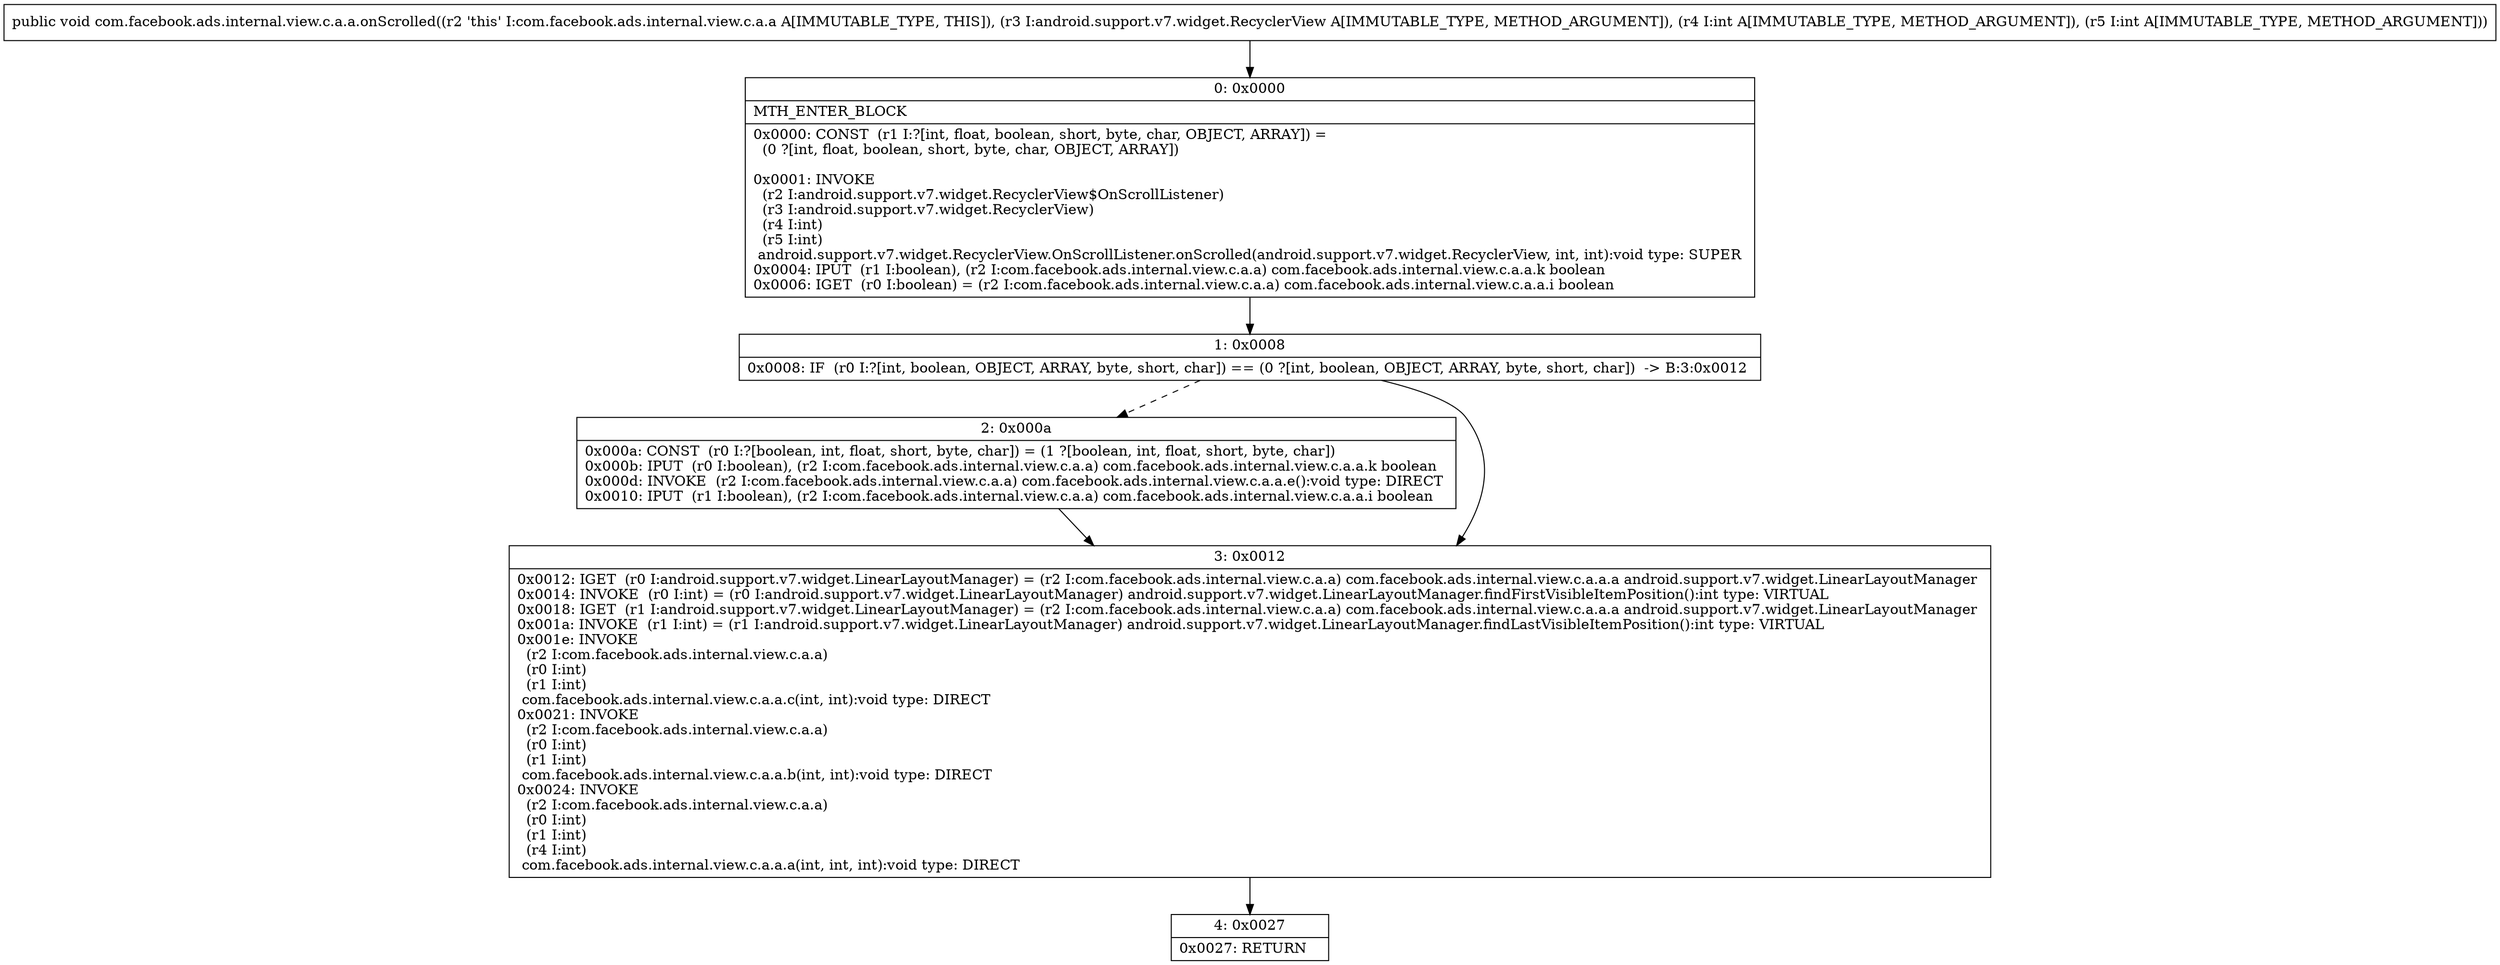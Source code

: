 digraph "CFG forcom.facebook.ads.internal.view.c.a.a.onScrolled(Landroid\/support\/v7\/widget\/RecyclerView;II)V" {
Node_0 [shape=record,label="{0\:\ 0x0000|MTH_ENTER_BLOCK\l|0x0000: CONST  (r1 I:?[int, float, boolean, short, byte, char, OBJECT, ARRAY]) = \l  (0 ?[int, float, boolean, short, byte, char, OBJECT, ARRAY])\l \l0x0001: INVOKE  \l  (r2 I:android.support.v7.widget.RecyclerView$OnScrollListener)\l  (r3 I:android.support.v7.widget.RecyclerView)\l  (r4 I:int)\l  (r5 I:int)\l android.support.v7.widget.RecyclerView.OnScrollListener.onScrolled(android.support.v7.widget.RecyclerView, int, int):void type: SUPER \l0x0004: IPUT  (r1 I:boolean), (r2 I:com.facebook.ads.internal.view.c.a.a) com.facebook.ads.internal.view.c.a.a.k boolean \l0x0006: IGET  (r0 I:boolean) = (r2 I:com.facebook.ads.internal.view.c.a.a) com.facebook.ads.internal.view.c.a.a.i boolean \l}"];
Node_1 [shape=record,label="{1\:\ 0x0008|0x0008: IF  (r0 I:?[int, boolean, OBJECT, ARRAY, byte, short, char]) == (0 ?[int, boolean, OBJECT, ARRAY, byte, short, char])  \-\> B:3:0x0012 \l}"];
Node_2 [shape=record,label="{2\:\ 0x000a|0x000a: CONST  (r0 I:?[boolean, int, float, short, byte, char]) = (1 ?[boolean, int, float, short, byte, char]) \l0x000b: IPUT  (r0 I:boolean), (r2 I:com.facebook.ads.internal.view.c.a.a) com.facebook.ads.internal.view.c.a.a.k boolean \l0x000d: INVOKE  (r2 I:com.facebook.ads.internal.view.c.a.a) com.facebook.ads.internal.view.c.a.a.e():void type: DIRECT \l0x0010: IPUT  (r1 I:boolean), (r2 I:com.facebook.ads.internal.view.c.a.a) com.facebook.ads.internal.view.c.a.a.i boolean \l}"];
Node_3 [shape=record,label="{3\:\ 0x0012|0x0012: IGET  (r0 I:android.support.v7.widget.LinearLayoutManager) = (r2 I:com.facebook.ads.internal.view.c.a.a) com.facebook.ads.internal.view.c.a.a.a android.support.v7.widget.LinearLayoutManager \l0x0014: INVOKE  (r0 I:int) = (r0 I:android.support.v7.widget.LinearLayoutManager) android.support.v7.widget.LinearLayoutManager.findFirstVisibleItemPosition():int type: VIRTUAL \l0x0018: IGET  (r1 I:android.support.v7.widget.LinearLayoutManager) = (r2 I:com.facebook.ads.internal.view.c.a.a) com.facebook.ads.internal.view.c.a.a.a android.support.v7.widget.LinearLayoutManager \l0x001a: INVOKE  (r1 I:int) = (r1 I:android.support.v7.widget.LinearLayoutManager) android.support.v7.widget.LinearLayoutManager.findLastVisibleItemPosition():int type: VIRTUAL \l0x001e: INVOKE  \l  (r2 I:com.facebook.ads.internal.view.c.a.a)\l  (r0 I:int)\l  (r1 I:int)\l com.facebook.ads.internal.view.c.a.a.c(int, int):void type: DIRECT \l0x0021: INVOKE  \l  (r2 I:com.facebook.ads.internal.view.c.a.a)\l  (r0 I:int)\l  (r1 I:int)\l com.facebook.ads.internal.view.c.a.a.b(int, int):void type: DIRECT \l0x0024: INVOKE  \l  (r2 I:com.facebook.ads.internal.view.c.a.a)\l  (r0 I:int)\l  (r1 I:int)\l  (r4 I:int)\l com.facebook.ads.internal.view.c.a.a.a(int, int, int):void type: DIRECT \l}"];
Node_4 [shape=record,label="{4\:\ 0x0027|0x0027: RETURN   \l}"];
MethodNode[shape=record,label="{public void com.facebook.ads.internal.view.c.a.a.onScrolled((r2 'this' I:com.facebook.ads.internal.view.c.a.a A[IMMUTABLE_TYPE, THIS]), (r3 I:android.support.v7.widget.RecyclerView A[IMMUTABLE_TYPE, METHOD_ARGUMENT]), (r4 I:int A[IMMUTABLE_TYPE, METHOD_ARGUMENT]), (r5 I:int A[IMMUTABLE_TYPE, METHOD_ARGUMENT])) }"];
MethodNode -> Node_0;
Node_0 -> Node_1;
Node_1 -> Node_2[style=dashed];
Node_1 -> Node_3;
Node_2 -> Node_3;
Node_3 -> Node_4;
}

